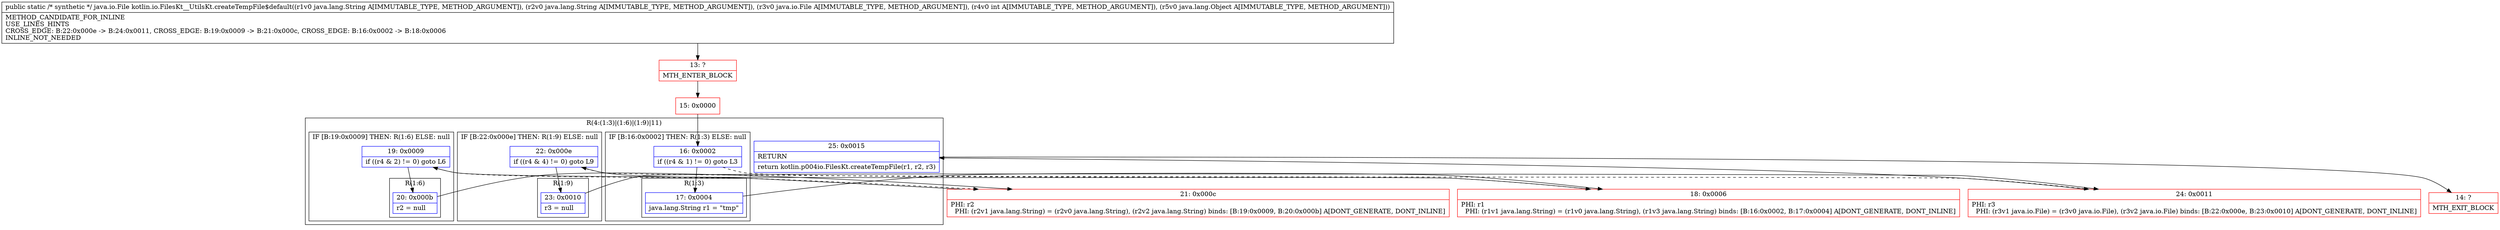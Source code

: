 digraph "CFG forkotlin.io.FilesKt__UtilsKt.createTempFile$default(Ljava\/lang\/String;Ljava\/lang\/String;Ljava\/io\/File;ILjava\/lang\/Object;)Ljava\/io\/File;" {
subgraph cluster_Region_203438008 {
label = "R(4:(1:3)|(1:6)|(1:9)|11)";
node [shape=record,color=blue];
subgraph cluster_IfRegion_1213949063 {
label = "IF [B:16:0x0002] THEN: R(1:3) ELSE: null";
node [shape=record,color=blue];
Node_16 [shape=record,label="{16\:\ 0x0002|if ((r4 & 1) != 0) goto L3\l}"];
subgraph cluster_Region_339466474 {
label = "R(1:3)";
node [shape=record,color=blue];
Node_17 [shape=record,label="{17\:\ 0x0004|java.lang.String r1 = \"tmp\"\l}"];
}
}
subgraph cluster_IfRegion_631888535 {
label = "IF [B:19:0x0009] THEN: R(1:6) ELSE: null";
node [shape=record,color=blue];
Node_19 [shape=record,label="{19\:\ 0x0009|if ((r4 & 2) != 0) goto L6\l}"];
subgraph cluster_Region_683258989 {
label = "R(1:6)";
node [shape=record,color=blue];
Node_20 [shape=record,label="{20\:\ 0x000b|r2 = null\l}"];
}
}
subgraph cluster_IfRegion_995459745 {
label = "IF [B:22:0x000e] THEN: R(1:9) ELSE: null";
node [shape=record,color=blue];
Node_22 [shape=record,label="{22\:\ 0x000e|if ((r4 & 4) != 0) goto L9\l}"];
subgraph cluster_Region_1910763945 {
label = "R(1:9)";
node [shape=record,color=blue];
Node_23 [shape=record,label="{23\:\ 0x0010|r3 = null\l}"];
}
}
Node_25 [shape=record,label="{25\:\ 0x0015|RETURN\l|return kotlin.p004io.FilesKt.createTempFile(r1, r2, r3)\l}"];
}
Node_13 [shape=record,color=red,label="{13\:\ ?|MTH_ENTER_BLOCK\l}"];
Node_15 [shape=record,color=red,label="{15\:\ 0x0000}"];
Node_18 [shape=record,color=red,label="{18\:\ 0x0006|PHI: r1 \l  PHI: (r1v1 java.lang.String) = (r1v0 java.lang.String), (r1v3 java.lang.String) binds: [B:16:0x0002, B:17:0x0004] A[DONT_GENERATE, DONT_INLINE]\l}"];
Node_21 [shape=record,color=red,label="{21\:\ 0x000c|PHI: r2 \l  PHI: (r2v1 java.lang.String) = (r2v0 java.lang.String), (r2v2 java.lang.String) binds: [B:19:0x0009, B:20:0x000b] A[DONT_GENERATE, DONT_INLINE]\l}"];
Node_24 [shape=record,color=red,label="{24\:\ 0x0011|PHI: r3 \l  PHI: (r3v1 java.io.File) = (r3v0 java.io.File), (r3v2 java.io.File) binds: [B:22:0x000e, B:23:0x0010] A[DONT_GENERATE, DONT_INLINE]\l}"];
Node_14 [shape=record,color=red,label="{14\:\ ?|MTH_EXIT_BLOCK\l}"];
MethodNode[shape=record,label="{public static \/* synthetic *\/ java.io.File kotlin.io.FilesKt__UtilsKt.createTempFile$default((r1v0 java.lang.String A[IMMUTABLE_TYPE, METHOD_ARGUMENT]), (r2v0 java.lang.String A[IMMUTABLE_TYPE, METHOD_ARGUMENT]), (r3v0 java.io.File A[IMMUTABLE_TYPE, METHOD_ARGUMENT]), (r4v0 int A[IMMUTABLE_TYPE, METHOD_ARGUMENT]), (r5v0 java.lang.Object A[IMMUTABLE_TYPE, METHOD_ARGUMENT]))  | METHOD_CANDIDATE_FOR_INLINE\lUSE_LINES_HINTS\lCROSS_EDGE: B:22:0x000e \-\> B:24:0x0011, CROSS_EDGE: B:19:0x0009 \-\> B:21:0x000c, CROSS_EDGE: B:16:0x0002 \-\> B:18:0x0006\lINLINE_NOT_NEEDED\l}"];
MethodNode -> Node_13;Node_16 -> Node_17;
Node_16 -> Node_18[style=dashed];
Node_17 -> Node_18;
Node_19 -> Node_20;
Node_19 -> Node_21[style=dashed];
Node_20 -> Node_21;
Node_22 -> Node_23;
Node_22 -> Node_24[style=dashed];
Node_23 -> Node_24;
Node_25 -> Node_14;
Node_13 -> Node_15;
Node_15 -> Node_16;
Node_18 -> Node_19;
Node_21 -> Node_22;
Node_24 -> Node_25;
}

